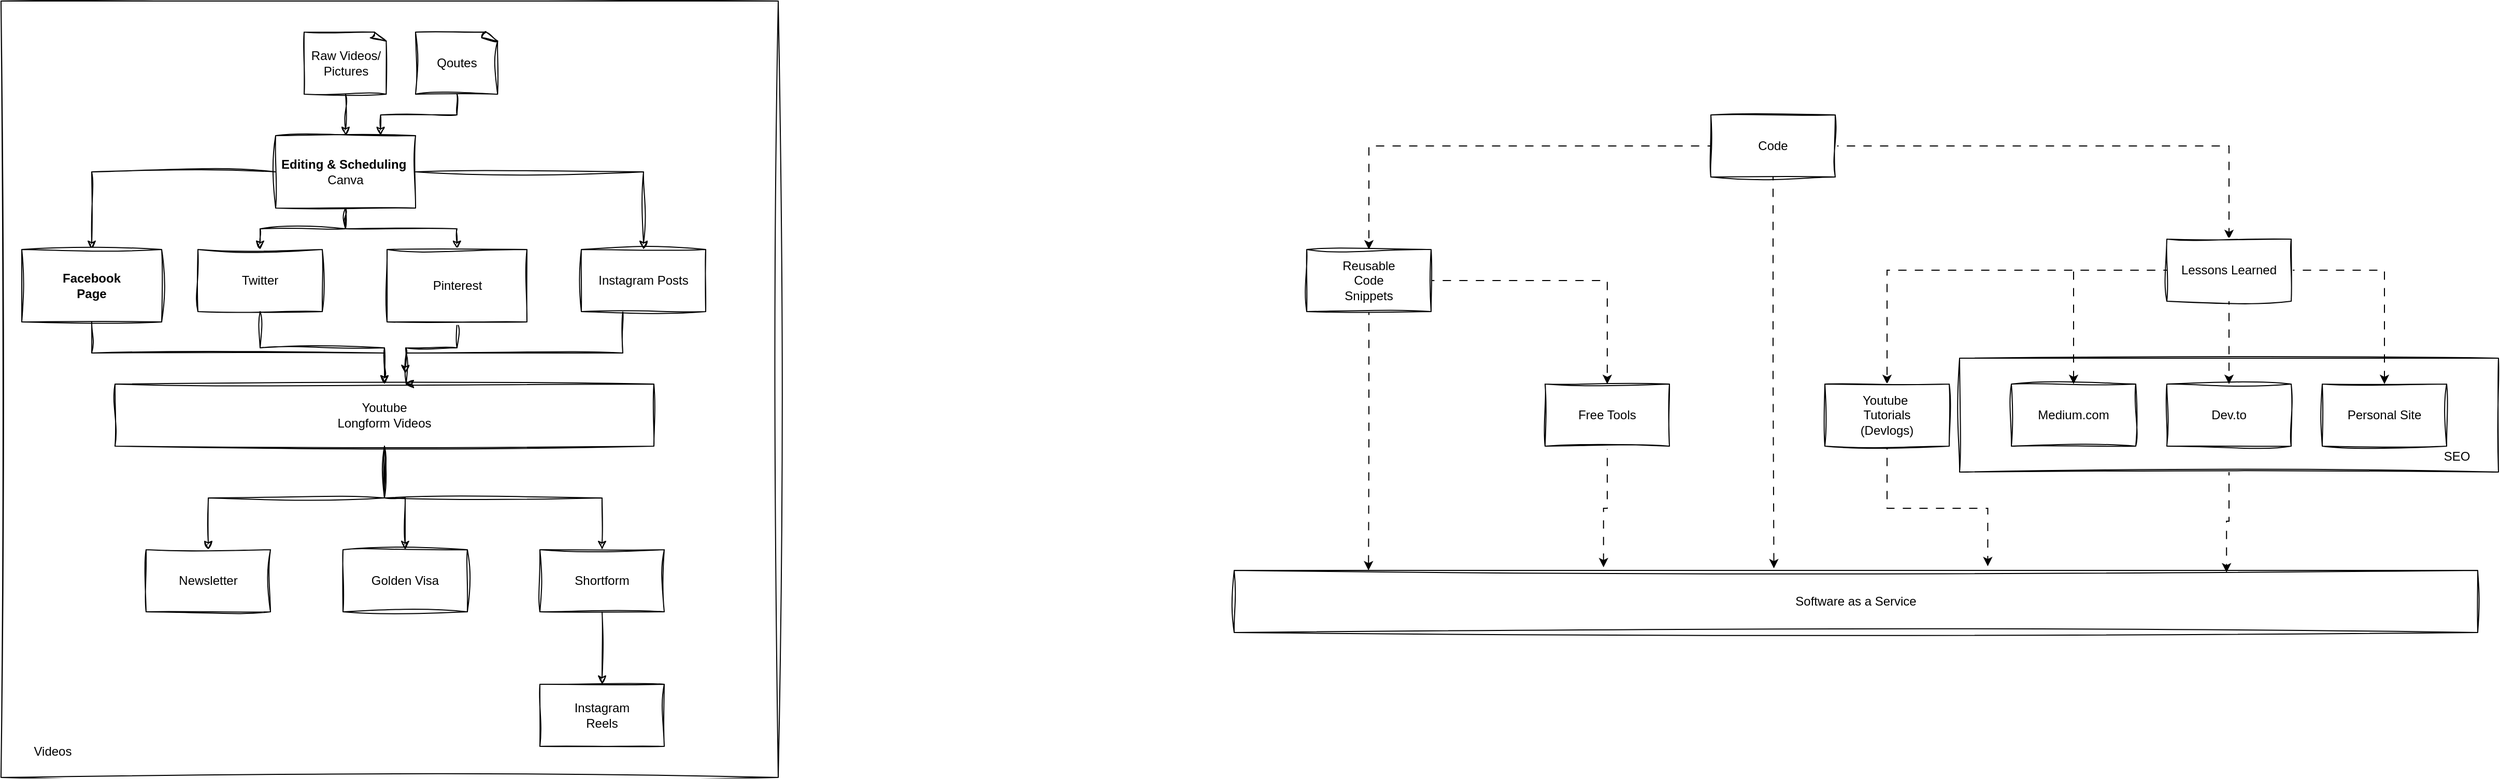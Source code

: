 <mxfile version="24.0.0" type="github">
  <diagram name="Page-1" id="stp3hUiWKFvUIHmepx1J">
    <mxGraphModel dx="1757" dy="835" grid="1" gridSize="10" guides="1" tooltips="1" connect="1" arrows="1" fold="1" page="1" pageScale="1" pageWidth="2000" pageHeight="1600" math="0" shadow="0">
      <root>
        <mxCell id="0" />
        <mxCell id="1" parent="0" />
        <mxCell id="iOjBEveg9QLdjkTajvrg-57" value="" style="rounded=0;whiteSpace=wrap;html=1;sketch=1;hachureGap=4;jiggle=2;curveFitting=1;" parent="1" vertex="1">
          <mxGeometry x="1920" y="375" width="520" height="110" as="geometry" />
        </mxCell>
        <mxCell id="iOjBEveg9QLdjkTajvrg-39" value="" style="rounded=0;whiteSpace=wrap;html=1;sketch=1;hachureGap=4;jiggle=2;curveFitting=1;" parent="1" vertex="1">
          <mxGeometry x="30" y="30" width="750" height="750" as="geometry" />
        </mxCell>
        <mxCell id="iOjBEveg9QLdjkTajvrg-9" value="" style="edgeStyle=orthogonalEdgeStyle;rounded=0;sketch=1;hachureGap=4;jiggle=2;curveFitting=1;orthogonalLoop=1;jettySize=auto;html=1;" parent="1" source="iOjBEveg9QLdjkTajvrg-1" target="iOjBEveg9QLdjkTajvrg-8" edge="1">
          <mxGeometry relative="1" as="geometry" />
        </mxCell>
        <mxCell id="iOjBEveg9QLdjkTajvrg-13" style="edgeStyle=orthogonalEdgeStyle;rounded=0;sketch=1;hachureGap=4;jiggle=2;curveFitting=1;orthogonalLoop=1;jettySize=auto;html=1;exitX=0.5;exitY=1;exitDx=0;exitDy=0;" parent="1" source="iOjBEveg9QLdjkTajvrg-1" target="iOjBEveg9QLdjkTajvrg-2" edge="1">
          <mxGeometry relative="1" as="geometry" />
        </mxCell>
        <mxCell id="iOjBEveg9QLdjkTajvrg-37" style="edgeStyle=orthogonalEdgeStyle;rounded=0;sketch=1;hachureGap=4;jiggle=2;curveFitting=1;orthogonalLoop=1;jettySize=auto;html=1;entryX=0.5;entryY=0;entryDx=0;entryDy=0;" parent="1" source="iOjBEveg9QLdjkTajvrg-1" target="iOjBEveg9QLdjkTajvrg-38" edge="1">
          <mxGeometry relative="1" as="geometry">
            <mxPoint x="230" y="560" as="targetPoint" />
          </mxGeometry>
        </mxCell>
        <mxCell id="iOjBEveg9QLdjkTajvrg-1" value="&lt;div&gt;Youtube&lt;/div&gt;&lt;div&gt;Longform Videos&lt;/div&gt;" style="rounded=0;whiteSpace=wrap;html=1;sketch=1;hachureGap=4;jiggle=2;curveFitting=1;" parent="1" vertex="1">
          <mxGeometry x="140" y="400" width="520" height="60" as="geometry" />
        </mxCell>
        <mxCell id="iOjBEveg9QLdjkTajvrg-14" value="" style="edgeStyle=orthogonalEdgeStyle;rounded=0;sketch=1;hachureGap=4;jiggle=2;curveFitting=1;orthogonalLoop=1;jettySize=auto;html=1;" parent="1" source="iOjBEveg9QLdjkTajvrg-2" target="iOjBEveg9QLdjkTajvrg-4" edge="1">
          <mxGeometry relative="1" as="geometry" />
        </mxCell>
        <mxCell id="iOjBEveg9QLdjkTajvrg-2" value="Shortform" style="rounded=0;whiteSpace=wrap;html=1;sketch=1;hachureGap=4;jiggle=2;curveFitting=1;" parent="1" vertex="1">
          <mxGeometry x="550" y="560" width="120" height="60" as="geometry" />
        </mxCell>
        <mxCell id="iOjBEveg9QLdjkTajvrg-4" value="Instagram&lt;div&gt;Reels&lt;/div&gt;" style="rounded=0;whiteSpace=wrap;html=1;sketch=1;hachureGap=4;jiggle=2;curveFitting=1;" parent="1" vertex="1">
          <mxGeometry x="550" y="690" width="120" height="60" as="geometry" />
        </mxCell>
        <mxCell id="iOjBEveg9QLdjkTajvrg-33" style="edgeStyle=orthogonalEdgeStyle;rounded=0;sketch=1;hachureGap=4;jiggle=2;curveFitting=1;orthogonalLoop=1;jettySize=auto;html=1;entryX=0.5;entryY=0;entryDx=0;entryDy=0;" parent="1" source="iOjBEveg9QLdjkTajvrg-6" target="iOjBEveg9QLdjkTajvrg-1" edge="1">
          <mxGeometry relative="1" as="geometry" />
        </mxCell>
        <mxCell id="iOjBEveg9QLdjkTajvrg-6" value="Twitter" style="rounded=0;whiteSpace=wrap;html=1;sketch=1;hachureGap=4;jiggle=2;curveFitting=1;" parent="1" vertex="1">
          <mxGeometry x="220" y="270" width="120" height="60" as="geometry" />
        </mxCell>
        <mxCell id="iOjBEveg9QLdjkTajvrg-8" value="Golden Visa" style="rounded=0;whiteSpace=wrap;html=1;sketch=1;hachureGap=4;jiggle=2;curveFitting=1;" parent="1" vertex="1">
          <mxGeometry x="360" y="560" width="120" height="60" as="geometry" />
        </mxCell>
        <mxCell id="iOjBEveg9QLdjkTajvrg-35" style="edgeStyle=orthogonalEdgeStyle;rounded=0;sketch=1;hachureGap=4;jiggle=2;curveFitting=1;orthogonalLoop=1;jettySize=auto;html=1;" parent="1" source="iOjBEveg9QLdjkTajvrg-10" edge="1">
          <mxGeometry relative="1" as="geometry">
            <mxPoint x="420" y="400" as="targetPoint" />
            <Array as="points">
              <mxPoint x="630" y="370" />
              <mxPoint x="421" y="370" />
            </Array>
          </mxGeometry>
        </mxCell>
        <mxCell id="iOjBEveg9QLdjkTajvrg-10" value="Instagram Posts" style="rounded=0;whiteSpace=wrap;html=1;sketch=1;hachureGap=4;jiggle=2;curveFitting=1;" parent="1" vertex="1">
          <mxGeometry x="590" y="270" width="120" height="60" as="geometry" />
        </mxCell>
        <mxCell id="iOjBEveg9QLdjkTajvrg-23" value="" style="edgeStyle=orthogonalEdgeStyle;rounded=0;sketch=1;hachureGap=4;jiggle=2;curveFitting=1;orthogonalLoop=1;jettySize=auto;html=1;entryX=0.5;entryY=0;entryDx=0;entryDy=0;" parent="1" source="iOjBEveg9QLdjkTajvrg-15" target="iOjBEveg9QLdjkTajvrg-6" edge="1">
          <mxGeometry relative="1" as="geometry">
            <mxPoint x="277.5" y="205" as="targetPoint" />
          </mxGeometry>
        </mxCell>
        <mxCell id="iOjBEveg9QLdjkTajvrg-25" style="edgeStyle=orthogonalEdgeStyle;rounded=0;sketch=1;hachureGap=4;jiggle=2;curveFitting=1;orthogonalLoop=1;jettySize=auto;html=1;entryX=0.5;entryY=0;entryDx=0;entryDy=0;" parent="1" source="iOjBEveg9QLdjkTajvrg-15" target="iOjBEveg9QLdjkTajvrg-10" edge="1">
          <mxGeometry relative="1" as="geometry" />
        </mxCell>
        <mxCell id="iOjBEveg9QLdjkTajvrg-27" value="" style="edgeStyle=orthogonalEdgeStyle;rounded=0;sketch=1;hachureGap=4;jiggle=2;curveFitting=1;orthogonalLoop=1;jettySize=auto;html=1;" parent="1" source="iOjBEveg9QLdjkTajvrg-15" target="iOjBEveg9QLdjkTajvrg-26" edge="1">
          <mxGeometry relative="1" as="geometry" />
        </mxCell>
        <mxCell id="iOjBEveg9QLdjkTajvrg-29" value="" style="edgeStyle=orthogonalEdgeStyle;rounded=0;sketch=1;hachureGap=4;jiggle=2;curveFitting=1;orthogonalLoop=1;jettySize=auto;html=1;" parent="1" source="iOjBEveg9QLdjkTajvrg-15" target="iOjBEveg9QLdjkTajvrg-28" edge="1">
          <mxGeometry relative="1" as="geometry" />
        </mxCell>
        <mxCell id="iOjBEveg9QLdjkTajvrg-15" value="&lt;div&gt;&lt;b&gt;Editing &amp;amp; Scheduling&amp;nbsp;&lt;/b&gt;&lt;/div&gt;&lt;div&gt;Canva&lt;/div&gt;" style="rounded=0;whiteSpace=wrap;html=1;sketch=1;hachureGap=4;jiggle=2;curveFitting=1;" parent="1" vertex="1">
          <mxGeometry x="295" y="160" width="135" height="70" as="geometry" />
        </mxCell>
        <mxCell id="iOjBEveg9QLdjkTajvrg-20" value="" style="edgeStyle=orthogonalEdgeStyle;rounded=0;sketch=1;hachureGap=4;jiggle=2;curveFitting=1;orthogonalLoop=1;jettySize=auto;html=1;" parent="1" source="iOjBEveg9QLdjkTajvrg-18" target="iOjBEveg9QLdjkTajvrg-15" edge="1">
          <mxGeometry relative="1" as="geometry" />
        </mxCell>
        <mxCell id="iOjBEveg9QLdjkTajvrg-18" value="Raw Videos/&lt;div&gt;Pictures&lt;/div&gt;" style="whiteSpace=wrap;html=1;shape=mxgraph.basic.document;sketch=1;hachureGap=4;jiggle=2;curveFitting=1;" parent="1" vertex="1">
          <mxGeometry x="322.5" y="60" width="80" height="60" as="geometry" />
        </mxCell>
        <mxCell id="iOjBEveg9QLdjkTajvrg-34" style="edgeStyle=orthogonalEdgeStyle;rounded=0;sketch=1;hachureGap=4;jiggle=2;curveFitting=1;orthogonalLoop=1;jettySize=auto;html=1;" parent="1" source="iOjBEveg9QLdjkTajvrg-26" edge="1">
          <mxGeometry relative="1" as="geometry">
            <mxPoint x="420" y="390" as="targetPoint" />
          </mxGeometry>
        </mxCell>
        <mxCell id="iOjBEveg9QLdjkTajvrg-26" value="&lt;div&gt;Pinterest&lt;/div&gt;" style="rounded=0;whiteSpace=wrap;html=1;sketch=1;hachureGap=4;jiggle=2;curveFitting=1;" parent="1" vertex="1">
          <mxGeometry x="402.5" y="270" width="135" height="70" as="geometry" />
        </mxCell>
        <mxCell id="iOjBEveg9QLdjkTajvrg-32" style="edgeStyle=orthogonalEdgeStyle;rounded=0;sketch=1;hachureGap=4;jiggle=2;curveFitting=1;orthogonalLoop=1;jettySize=auto;html=1;" parent="1" source="iOjBEveg9QLdjkTajvrg-28" target="iOjBEveg9QLdjkTajvrg-1" edge="1">
          <mxGeometry relative="1" as="geometry" />
        </mxCell>
        <mxCell id="iOjBEveg9QLdjkTajvrg-28" value="&lt;div&gt;&lt;b&gt;Facebook&lt;/b&gt;&lt;/div&gt;&lt;div&gt;&lt;b&gt;Page&lt;/b&gt;&lt;/div&gt;" style="rounded=0;whiteSpace=wrap;html=1;sketch=1;hachureGap=4;jiggle=2;curveFitting=1;" parent="1" vertex="1">
          <mxGeometry x="50" y="270" width="135" height="70" as="geometry" />
        </mxCell>
        <mxCell id="iOjBEveg9QLdjkTajvrg-31" style="edgeStyle=orthogonalEdgeStyle;rounded=0;sketch=1;hachureGap=4;jiggle=2;curveFitting=1;orthogonalLoop=1;jettySize=auto;html=1;entryX=0.75;entryY=0;entryDx=0;entryDy=0;" parent="1" source="iOjBEveg9QLdjkTajvrg-30" target="iOjBEveg9QLdjkTajvrg-15" edge="1">
          <mxGeometry relative="1" as="geometry" />
        </mxCell>
        <mxCell id="iOjBEveg9QLdjkTajvrg-30" value="Qoutes" style="whiteSpace=wrap;html=1;shape=mxgraph.basic.document;sketch=1;hachureGap=4;jiggle=2;curveFitting=1;" parent="1" vertex="1">
          <mxGeometry x="430" y="60" width="80" height="60" as="geometry" />
        </mxCell>
        <mxCell id="iOjBEveg9QLdjkTajvrg-38" value="Newsletter" style="rounded=0;whiteSpace=wrap;html=1;sketch=1;hachureGap=4;jiggle=2;curveFitting=1;" parent="1" vertex="1">
          <mxGeometry x="170" y="560" width="120" height="60" as="geometry" />
        </mxCell>
        <mxCell id="iOjBEveg9QLdjkTajvrg-40" value="Videos" style="text;html=1;align=center;verticalAlign=middle;whiteSpace=wrap;rounded=0;" parent="1" vertex="1">
          <mxGeometry x="50" y="740" width="60" height="30" as="geometry" />
        </mxCell>
        <mxCell id="iOjBEveg9QLdjkTajvrg-43" value="" style="edgeStyle=orthogonalEdgeStyle;rounded=0;hachureGap=4;orthogonalLoop=1;jettySize=auto;html=1;flowAnimation=1;" parent="1" source="iOjBEveg9QLdjkTajvrg-41" target="iOjBEveg9QLdjkTajvrg-42" edge="1">
          <mxGeometry relative="1" as="geometry" />
        </mxCell>
        <mxCell id="iOjBEveg9QLdjkTajvrg-48" value="" style="edgeStyle=orthogonalEdgeStyle;rounded=0;hachureGap=4;orthogonalLoop=1;jettySize=auto;html=1;flowAnimation=1;" parent="1" source="iOjBEveg9QLdjkTajvrg-41" target="iOjBEveg9QLdjkTajvrg-47" edge="1">
          <mxGeometry relative="1" as="geometry" />
        </mxCell>
        <mxCell id="iOjBEveg9QLdjkTajvrg-41" value="Code" style="rounded=0;whiteSpace=wrap;html=1;sketch=1;hachureGap=4;jiggle=2;curveFitting=1;" parent="1" vertex="1">
          <mxGeometry x="1680" y="140" width="120" height="60" as="geometry" />
        </mxCell>
        <mxCell id="iOjBEveg9QLdjkTajvrg-61" value="" style="edgeStyle=orthogonalEdgeStyle;rounded=0;hachureGap=4;orthogonalLoop=1;jettySize=auto;html=1;entryX=0.108;entryY=0;entryDx=0;entryDy=0;entryPerimeter=0;flowAnimation=1;" parent="1" source="iOjBEveg9QLdjkTajvrg-42" target="iOjBEveg9QLdjkTajvrg-44" edge="1">
          <mxGeometry relative="1" as="geometry">
            <mxPoint x="1350" y="440" as="targetPoint" />
          </mxGeometry>
        </mxCell>
        <mxCell id="iOjBEveg9QLdjkTajvrg-68" value="" style="edgeStyle=orthogonalEdgeStyle;rounded=0;hachureGap=4;orthogonalLoop=1;jettySize=auto;html=1;flowAnimation=1;" parent="1" source="iOjBEveg9QLdjkTajvrg-42" target="iOjBEveg9QLdjkTajvrg-67" edge="1">
          <mxGeometry relative="1" as="geometry" />
        </mxCell>
        <mxCell id="iOjBEveg9QLdjkTajvrg-42" value="Reusable&lt;div&gt;Code&lt;div&gt;Snippets&lt;/div&gt;&lt;/div&gt;" style="rounded=0;whiteSpace=wrap;html=1;sketch=1;hachureGap=4;jiggle=2;curveFitting=1;" parent="1" vertex="1">
          <mxGeometry x="1290" y="270" width="120" height="60" as="geometry" />
        </mxCell>
        <mxCell id="iOjBEveg9QLdjkTajvrg-44" value="Software as a Service" style="rounded=0;whiteSpace=wrap;html=1;sketch=1;hachureGap=4;jiggle=2;curveFitting=1;" parent="1" vertex="1">
          <mxGeometry x="1220" y="580" width="1200" height="60" as="geometry" />
        </mxCell>
        <mxCell id="iOjBEveg9QLdjkTajvrg-50" value="" style="edgeStyle=orthogonalEdgeStyle;rounded=0;hachureGap=4;orthogonalLoop=1;jettySize=auto;html=1;flowAnimation=1;" parent="1" source="iOjBEveg9QLdjkTajvrg-47" target="iOjBEveg9QLdjkTajvrg-49" edge="1">
          <mxGeometry relative="1" as="geometry" />
        </mxCell>
        <mxCell id="iOjBEveg9QLdjkTajvrg-52" style="edgeStyle=orthogonalEdgeStyle;rounded=0;hachureGap=4;orthogonalLoop=1;jettySize=auto;html=1;entryX=0.5;entryY=0;entryDx=0;entryDy=0;flowAnimation=1;" parent="1" source="iOjBEveg9QLdjkTajvrg-47" target="iOjBEveg9QLdjkTajvrg-51" edge="1">
          <mxGeometry relative="1" as="geometry" />
        </mxCell>
        <mxCell id="iOjBEveg9QLdjkTajvrg-54" value="" style="edgeStyle=orthogonalEdgeStyle;rounded=0;hachureGap=4;orthogonalLoop=1;jettySize=auto;html=1;flowAnimation=1;" parent="1" source="iOjBEveg9QLdjkTajvrg-47" target="iOjBEveg9QLdjkTajvrg-53" edge="1">
          <mxGeometry relative="1" as="geometry" />
        </mxCell>
        <mxCell id="iOjBEveg9QLdjkTajvrg-63" style="edgeStyle=orthogonalEdgeStyle;rounded=0;hachureGap=4;orthogonalLoop=1;jettySize=auto;html=1;entryX=0.5;entryY=0;entryDx=0;entryDy=0;flowAnimation=1;" parent="1" source="iOjBEveg9QLdjkTajvrg-47" target="iOjBEveg9QLdjkTajvrg-64" edge="1">
          <mxGeometry relative="1" as="geometry">
            <mxPoint x="1710" y="410" as="targetPoint" />
          </mxGeometry>
        </mxCell>
        <mxCell id="iOjBEveg9QLdjkTajvrg-47" value="Lessons Learned" style="rounded=0;whiteSpace=wrap;html=1;sketch=1;hachureGap=4;jiggle=2;curveFitting=1;" parent="1" vertex="1">
          <mxGeometry x="2120" y="260" width="120" height="60" as="geometry" />
        </mxCell>
        <mxCell id="iOjBEveg9QLdjkTajvrg-49" value="Medium.com" style="rounded=0;whiteSpace=wrap;html=1;sketch=1;hachureGap=4;jiggle=2;curveFitting=1;" parent="1" vertex="1">
          <mxGeometry x="1970" y="400" width="120" height="60" as="geometry" />
        </mxCell>
        <mxCell id="iOjBEveg9QLdjkTajvrg-51" value="Dev.to" style="rounded=0;whiteSpace=wrap;html=1;sketch=1;hachureGap=4;jiggle=2;curveFitting=1;" parent="1" vertex="1">
          <mxGeometry x="2120" y="400" width="120" height="60" as="geometry" />
        </mxCell>
        <mxCell id="iOjBEveg9QLdjkTajvrg-53" value="Personal Site" style="rounded=0;whiteSpace=wrap;html=1;sketch=1;hachureGap=4;jiggle=2;curveFitting=1;" parent="1" vertex="1">
          <mxGeometry x="2270" y="400" width="120" height="60" as="geometry" />
        </mxCell>
        <mxCell id="iOjBEveg9QLdjkTajvrg-59" value="SEO" style="text;html=1;align=center;verticalAlign=middle;whiteSpace=wrap;rounded=0;" parent="1" vertex="1">
          <mxGeometry x="2370" y="455" width="60" height="30" as="geometry" />
        </mxCell>
        <mxCell id="iOjBEveg9QLdjkTajvrg-75" value="" style="edgeStyle=orthogonalEdgeStyle;rounded=0;hachureGap=4;orthogonalLoop=1;jettySize=auto;html=1;entryX=0.606;entryY=-0.067;entryDx=0;entryDy=0;entryPerimeter=0;flowAnimation=1;" parent="1" source="iOjBEveg9QLdjkTajvrg-64" target="iOjBEveg9QLdjkTajvrg-44" edge="1">
          <mxGeometry relative="1" as="geometry">
            <mxPoint x="1762" y="571" as="targetPoint" />
          </mxGeometry>
        </mxCell>
        <mxCell id="iOjBEveg9QLdjkTajvrg-64" value="Youtube&amp;nbsp;&lt;div&gt;Tutorials&lt;/div&gt;&lt;div&gt;(Devlogs)&lt;/div&gt;" style="rounded=0;whiteSpace=wrap;html=1;sketch=1;hachureGap=4;jiggle=2;curveFitting=1;" parent="1" vertex="1">
          <mxGeometry x="1790" y="400" width="120" height="60" as="geometry" />
        </mxCell>
        <mxCell id="iOjBEveg9QLdjkTajvrg-70" value="" style="edgeStyle=orthogonalEdgeStyle;rounded=0;hachureGap=4;orthogonalLoop=1;jettySize=auto;html=1;entryX=0.297;entryY=-0.05;entryDx=0;entryDy=0;entryPerimeter=0;flowAnimation=1;" parent="1" source="iOjBEveg9QLdjkTajvrg-67" target="iOjBEveg9QLdjkTajvrg-44" edge="1">
          <mxGeometry relative="1" as="geometry">
            <mxPoint x="1480" y="580" as="targetPoint" />
          </mxGeometry>
        </mxCell>
        <mxCell id="iOjBEveg9QLdjkTajvrg-67" value="Free Tools" style="whiteSpace=wrap;html=1;rounded=0;sketch=1;hachureGap=4;jiggle=2;curveFitting=1;" parent="1" vertex="1">
          <mxGeometry x="1520" y="400" width="120" height="60" as="geometry" />
        </mxCell>
        <mxCell id="iOjBEveg9QLdjkTajvrg-76" style="edgeStyle=orthogonalEdgeStyle;rounded=0;hachureGap=4;orthogonalLoop=1;jettySize=auto;html=1;entryX=0.798;entryY=0.033;entryDx=0;entryDy=0;entryPerimeter=0;flowAnimation=1;" parent="1" source="iOjBEveg9QLdjkTajvrg-57" target="iOjBEveg9QLdjkTajvrg-44" edge="1">
          <mxGeometry relative="1" as="geometry" />
        </mxCell>
        <mxCell id="iOjBEveg9QLdjkTajvrg-77" style="edgeStyle=orthogonalEdgeStyle;rounded=0;hachureGap=4;orthogonalLoop=1;jettySize=auto;html=1;entryX=0.434;entryY=-0.033;entryDx=0;entryDy=0;entryPerimeter=0;flowAnimation=1;" parent="1" source="iOjBEveg9QLdjkTajvrg-41" target="iOjBEveg9QLdjkTajvrg-44" edge="1">
          <mxGeometry relative="1" as="geometry" />
        </mxCell>
      </root>
    </mxGraphModel>
  </diagram>
</mxfile>
